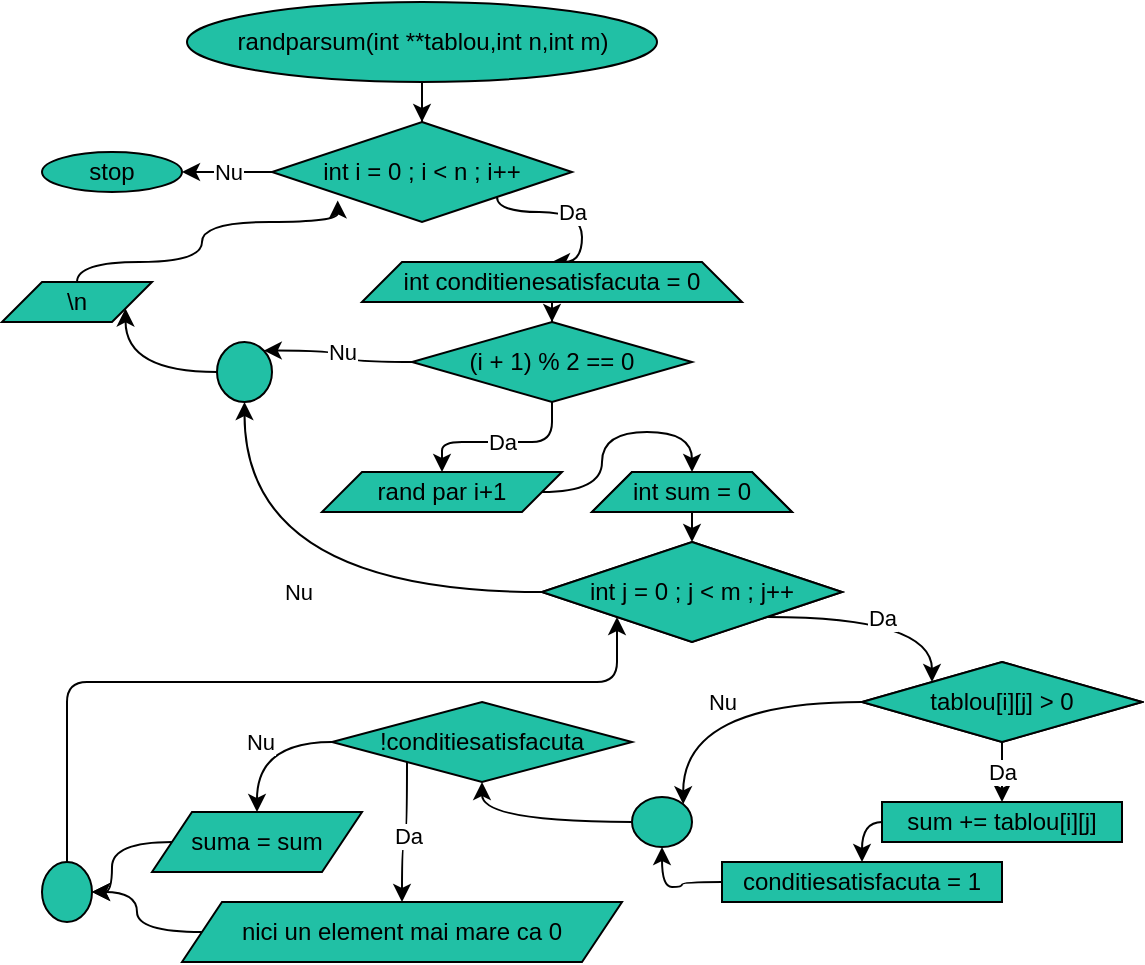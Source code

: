<mxfile version="13.9.5" type="device"><diagram id="4breXcla4eIdZHKZ_L_s" name="Page-1"><mxGraphModel dx="256" dy="163" grid="1" gridSize="10" guides="1" tooltips="1" connect="1" arrows="1" fold="1" page="1" pageScale="1" pageWidth="850" pageHeight="1100" math="0" shadow="0"><root><mxCell id="0"/><mxCell id="1" parent="0"/><mxCell id="xXmsO05kV3XkfY-JTY1G-1" style="edgeStyle=orthogonalEdgeStyle;rounded=0;orthogonalLoop=1;jettySize=auto;html=1;labelBorderColor=none;sketch=0;" parent="1" source="xXmsO05kV3XkfY-JTY1G-2" target="xXmsO05kV3XkfY-JTY1G-6" edge="1"><mxGeometry relative="1" as="geometry"/></mxCell><mxCell id="xXmsO05kV3XkfY-JTY1G-2" value="&lt;font style=&quot;font-size: 12px&quot;&gt;&lt;span style=&quot;font-family: &amp;#34;liberation sans&amp;#34; , sans-serif&quot;&gt;randparsum&lt;/span&gt;(int **tablou,int n,int m)&lt;/font&gt;" style="ellipse;whiteSpace=wrap;html=1;fillColor=#21C0A5;labelBackgroundColor=none;labelBorderColor=none;sketch=0;" parent="1" vertex="1"><mxGeometry x="202.5" y="130" width="235" height="40" as="geometry"/></mxCell><mxCell id="xXmsO05kV3XkfY-JTY1G-3" value="&lt;font style=&quot;&quot;&gt;Nu&lt;/font&gt;" style="edgeStyle=orthogonalEdgeStyle;curved=1;orthogonalLoop=1;jettySize=auto;html=1;entryX=1;entryY=0.5;entryDx=0;entryDy=0;labelBorderColor=none;sketch=0;" parent="1" source="xXmsO05kV3XkfY-JTY1G-6" target="xXmsO05kV3XkfY-JTY1G-14" edge="1"><mxGeometry relative="1" as="geometry"><mxPoint x="220" y="250" as="targetPoint"/></mxGeometry></mxCell><mxCell id="xXmsO05kV3XkfY-JTY1G-31" value="Da" style="edgeStyle=orthogonalEdgeStyle;curved=1;orthogonalLoop=1;jettySize=auto;html=1;exitX=1;exitY=1;exitDx=0;exitDy=0;entryX=0.5;entryY=0;entryDx=0;entryDy=0;labelBorderColor=none;sketch=0;" parent="1" source="xXmsO05kV3XkfY-JTY1G-6" target="xXmsO05kV3XkfY-JTY1G-17" edge="1"><mxGeometry relative="1" as="geometry"><Array as="points"><mxPoint x="357" y="235"/><mxPoint x="400" y="235"/><mxPoint x="400" y="260"/></Array></mxGeometry></mxCell><mxCell id="xXmsO05kV3XkfY-JTY1G-6" value="int i = 0 ; i &amp;lt; n ; i++" style="rhombus;whiteSpace=wrap;html=1;fillColor=#21C0A5;labelBackgroundColor=none;labelBorderColor=none;sketch=0;" parent="1" vertex="1"><mxGeometry x="245" y="190" width="150" height="50" as="geometry"/></mxCell><mxCell id="xXmsO05kV3XkfY-JTY1G-41" value="Da" style="edgeStyle=orthogonalEdgeStyle;curved=1;orthogonalLoop=1;jettySize=auto;html=1;exitX=1;exitY=1;exitDx=0;exitDy=0;entryX=0;entryY=0;entryDx=0;entryDy=0;labelBorderColor=none;sketch=0;" parent="1" source="xXmsO05kV3XkfY-JTY1G-9" target="xXmsO05kV3XkfY-JTY1G-21" edge="1"><mxGeometry relative="1" as="geometry"/></mxCell><mxCell id="zr8uoPZkcxpC_pZD-YKt-13" value="Nu" style="edgeStyle=orthogonalEdgeStyle;curved=1;orthogonalLoop=1;jettySize=auto;html=1;entryX=0.5;entryY=1;entryDx=0;entryDy=0;labelBorderColor=none;sketch=0;" parent="1" source="xXmsO05kV3XkfY-JTY1G-9" target="xXmsO05kV3XkfY-JTY1G-34" edge="1"><mxGeometry relative="1" as="geometry"/></mxCell><mxCell id="xXmsO05kV3XkfY-JTY1G-9" value="int j = 0 ; j &amp;lt; m ; j++" style="rhombus;whiteSpace=wrap;html=1;fillColor=#21C0A5;labelBorderColor=none;sketch=0;" parent="1" vertex="1"><mxGeometry x="380" y="400" width="150" height="50" as="geometry"/></mxCell><mxCell id="xXmsO05kV3XkfY-JTY1G-14" value="stop" style="ellipse;whiteSpace=wrap;html=1;fillColor=#21C0A5;labelBackgroundColor=none;labelBorderColor=none;sketch=0;" parent="1" vertex="1"><mxGeometry x="130" y="205" width="70" height="20" as="geometry"/></mxCell><mxCell id="xXmsO05kV3XkfY-JTY1G-32" style="edgeStyle=orthogonalEdgeStyle;curved=1;orthogonalLoop=1;jettySize=auto;html=1;entryX=0.5;entryY=0;entryDx=0;entryDy=0;labelBorderColor=none;sketch=0;" parent="1" source="xXmsO05kV3XkfY-JTY1G-17" target="xXmsO05kV3XkfY-JTY1G-18" edge="1"><mxGeometry relative="1" as="geometry"/></mxCell><mxCell id="xXmsO05kV3XkfY-JTY1G-17" value="int conditienesatisfacuta = 0" style="shape=trapezoid;perimeter=trapezoidPerimeter;whiteSpace=wrap;html=1;fixedSize=1;fillColor=#21C0A5;labelBackgroundColor=none;labelBorderColor=none;sketch=0;" parent="1" vertex="1"><mxGeometry x="290" y="260" width="190" height="20" as="geometry"/></mxCell><mxCell id="xXmsO05kV3XkfY-JTY1G-35" value="Nu" style="edgeStyle=orthogonalEdgeStyle;curved=1;orthogonalLoop=1;jettySize=auto;html=1;entryX=1;entryY=0;entryDx=0;entryDy=0;labelBorderColor=none;sketch=0;" parent="1" source="xXmsO05kV3XkfY-JTY1G-18" target="xXmsO05kV3XkfY-JTY1G-34" edge="1"><mxGeometry relative="1" as="geometry"/></mxCell><mxCell id="xXmsO05kV3XkfY-JTY1G-38" value="Da" style="edgeStyle=orthogonalEdgeStyle;orthogonalLoop=1;jettySize=auto;html=1;labelBorderColor=none;rounded=1;sketch=0;" parent="1" source="xXmsO05kV3XkfY-JTY1G-18" target="xXmsO05kV3XkfY-JTY1G-19" edge="1"><mxGeometry relative="1" as="geometry"/></mxCell><mxCell id="xXmsO05kV3XkfY-JTY1G-18" value="&lt;span style=&quot;font-family: &amp;quot;liberation sans&amp;quot; , sans-serif&quot;&gt;(i&amp;nbsp;+&amp;nbsp;&lt;/span&gt;&lt;font style=&quot;font-family: &amp;quot;liberation sans&amp;quot; , sans-serif&quot;&gt;1&lt;/font&gt;&lt;span style=&quot;font-family: &amp;quot;liberation sans&amp;quot; , sans-serif&quot;&gt;)&amp;nbsp;%&amp;nbsp;&lt;/span&gt;&lt;font style=&quot;font-family: &amp;quot;liberation sans&amp;quot; , sans-serif&quot;&gt;2&lt;/font&gt;&lt;span style=&quot;font-family: &amp;quot;liberation sans&amp;quot; , sans-serif&quot;&gt;&amp;nbsp;==&amp;nbsp;&lt;/span&gt;&lt;font style=&quot;font-family: &amp;quot;liberation sans&amp;quot; , sans-serif&quot;&gt;0&lt;/font&gt;" style="rhombus;whiteSpace=wrap;html=1;fillColor=#21C0A5;labelBackgroundColor=none;labelBorderColor=none;sketch=0;" parent="1" vertex="1"><mxGeometry x="315" y="290" width="140" height="40" as="geometry"/></mxCell><mxCell id="xXmsO05kV3XkfY-JTY1G-39" style="edgeStyle=orthogonalEdgeStyle;curved=1;orthogonalLoop=1;jettySize=auto;html=1;entryX=0.5;entryY=0;entryDx=0;entryDy=0;labelBorderColor=none;sketch=0;" parent="1" source="xXmsO05kV3XkfY-JTY1G-19" target="xXmsO05kV3XkfY-JTY1G-20" edge="1"><mxGeometry relative="1" as="geometry"/></mxCell><mxCell id="xXmsO05kV3XkfY-JTY1G-19" value="rand par i+1" style="shape=parallelogram;perimeter=parallelogramPerimeter;whiteSpace=wrap;html=1;fixedSize=1;fillColor=#21C0A5;labelBorderColor=none;sketch=0;" parent="1" vertex="1"><mxGeometry x="270" y="365" width="120" height="20" as="geometry"/></mxCell><mxCell id="xXmsO05kV3XkfY-JTY1G-40" style="edgeStyle=orthogonalEdgeStyle;curved=1;orthogonalLoop=1;jettySize=auto;html=1;labelBorderColor=none;sketch=0;" parent="1" source="xXmsO05kV3XkfY-JTY1G-20" target="xXmsO05kV3XkfY-JTY1G-9" edge="1"><mxGeometry relative="1" as="geometry"/></mxCell><mxCell id="xXmsO05kV3XkfY-JTY1G-20" value="int sum = 0" style="shape=trapezoid;perimeter=trapezoidPerimeter;whiteSpace=wrap;html=1;fixedSize=1;fillColor=#21C0A5;labelBorderColor=none;sketch=0;" parent="1" vertex="1"><mxGeometry x="405" y="365" width="100" height="20" as="geometry"/></mxCell><mxCell id="xXmsO05kV3XkfY-JTY1G-42" value="Da" style="edgeStyle=orthogonalEdgeStyle;curved=1;orthogonalLoop=1;jettySize=auto;html=1;entryX=0.5;entryY=0;entryDx=0;entryDy=0;labelBorderColor=none;sketch=0;" parent="1" source="xXmsO05kV3XkfY-JTY1G-21" target="xXmsO05kV3XkfY-JTY1G-22" edge="1"><mxGeometry relative="1" as="geometry"/></mxCell><mxCell id="zr8uoPZkcxpC_pZD-YKt-4" value="Nu" style="edgeStyle=orthogonalEdgeStyle;curved=1;orthogonalLoop=1;jettySize=auto;html=1;entryX=1;entryY=0;entryDx=0;entryDy=0;labelBorderColor=none;sketch=0;" parent="1" source="xXmsO05kV3XkfY-JTY1G-21" target="zr8uoPZkcxpC_pZD-YKt-2" edge="1"><mxGeometry relative="1" as="geometry"/></mxCell><mxCell id="xXmsO05kV3XkfY-JTY1G-21" value="&lt;font face=&quot;liberation sans, sans-serif&quot;&gt;tablou[i][j] &amp;gt; 0&lt;/font&gt;" style="rhombus;whiteSpace=wrap;html=1;fillColor=#21C0A5;labelBorderColor=none;sketch=0;" parent="1" vertex="1"><mxGeometry x="540" y="460" width="140" height="40" as="geometry"/></mxCell><mxCell id="xXmsO05kV3XkfY-JTY1G-43" style="edgeStyle=orthogonalEdgeStyle;curved=1;orthogonalLoop=1;jettySize=auto;html=1;exitX=0;exitY=0.5;exitDx=0;exitDy=0;entryX=0.5;entryY=0;entryDx=0;entryDy=0;labelBorderColor=none;sketch=0;" parent="1" source="xXmsO05kV3XkfY-JTY1G-22" target="xXmsO05kV3XkfY-JTY1G-23" edge="1"><mxGeometry relative="1" as="geometry"/></mxCell><mxCell id="xXmsO05kV3XkfY-JTY1G-22" value="sum += tablou[i][j]" style="rounded=0;whiteSpace=wrap;html=1;fillColor=#21C0A5;labelBorderColor=none;sketch=0;" parent="1" vertex="1"><mxGeometry x="550" y="530" width="120" height="20" as="geometry"/></mxCell><mxCell id="zr8uoPZkcxpC_pZD-YKt-5" style="edgeStyle=orthogonalEdgeStyle;curved=1;orthogonalLoop=1;jettySize=auto;html=1;labelBorderColor=none;sketch=0;" parent="1" source="xXmsO05kV3XkfY-JTY1G-23" target="zr8uoPZkcxpC_pZD-YKt-2" edge="1"><mxGeometry relative="1" as="geometry"/></mxCell><mxCell id="xXmsO05kV3XkfY-JTY1G-23" value="conditiesatisfacuta = 1" style="rounded=0;whiteSpace=wrap;html=1;fillColor=#21C0A5;labelBorderColor=none;sketch=0;" parent="1" vertex="1"><mxGeometry x="470" y="560" width="140" height="20" as="geometry"/></mxCell><mxCell id="zr8uoPZkcxpC_pZD-YKt-7" value="Da" style="edgeStyle=orthogonalEdgeStyle;curved=1;orthogonalLoop=1;jettySize=auto;html=1;exitX=0;exitY=1;exitDx=0;exitDy=0;entryX=0.5;entryY=0;entryDx=0;entryDy=0;labelBorderColor=none;sketch=0;" parent="1" source="xXmsO05kV3XkfY-JTY1G-24" target="xXmsO05kV3XkfY-JTY1G-25" edge="1"><mxGeometry relative="1" as="geometry"/></mxCell><mxCell id="zr8uoPZkcxpC_pZD-YKt-17" value="Nu" style="edgeStyle=orthogonalEdgeStyle;curved=1;orthogonalLoop=1;jettySize=auto;html=1;exitX=0;exitY=0.5;exitDx=0;exitDy=0;entryX=0.5;entryY=0;entryDx=0;entryDy=0;labelBorderColor=none;sketch=0;" parent="1" source="xXmsO05kV3XkfY-JTY1G-24" target="xXmsO05kV3XkfY-JTY1G-26" edge="1"><mxGeometry relative="1" as="geometry"/></mxCell><mxCell id="xXmsO05kV3XkfY-JTY1G-24" value="&lt;font face=&quot;liberation sans, sans-serif&quot;&gt;!conditiesatisfacuta&lt;/font&gt;" style="rhombus;whiteSpace=wrap;html=1;fillColor=#21C0A5;labelBorderColor=none;sketch=0;" parent="1" vertex="1"><mxGeometry x="275" y="480" width="150" height="40" as="geometry"/></mxCell><mxCell id="zr8uoPZkcxpC_pZD-YKt-10" style="edgeStyle=orthogonalEdgeStyle;curved=1;orthogonalLoop=1;jettySize=auto;html=1;entryX=1;entryY=0.5;entryDx=0;entryDy=0;labelBorderColor=none;sketch=0;" parent="1" source="xXmsO05kV3XkfY-JTY1G-25" target="zr8uoPZkcxpC_pZD-YKt-9" edge="1"><mxGeometry relative="1" as="geometry"/></mxCell><mxCell id="xXmsO05kV3XkfY-JTY1G-25" value="nici un element mai mare ca 0" style="shape=parallelogram;perimeter=parallelogramPerimeter;whiteSpace=wrap;html=1;fixedSize=1;fillColor=#21C0A5;labelBorderColor=none;sketch=0;" parent="1" vertex="1"><mxGeometry x="200" y="580" width="220" height="30" as="geometry"/></mxCell><mxCell id="zr8uoPZkcxpC_pZD-YKt-18" style="edgeStyle=orthogonalEdgeStyle;curved=1;orthogonalLoop=1;jettySize=auto;html=1;entryX=1;entryY=0.5;entryDx=0;entryDy=0;labelBorderColor=none;sketch=0;" parent="1" source="xXmsO05kV3XkfY-JTY1G-26" target="zr8uoPZkcxpC_pZD-YKt-9" edge="1"><mxGeometry relative="1" as="geometry"/></mxCell><mxCell id="xXmsO05kV3XkfY-JTY1G-26" value="suma = sum" style="shape=parallelogram;perimeter=parallelogramPerimeter;whiteSpace=wrap;html=1;fixedSize=1;fillColor=#21C0A5;labelBorderColor=none;sketch=0;" parent="1" vertex="1"><mxGeometry x="185" y="535" width="105" height="30" as="geometry"/></mxCell><mxCell id="xXmsO05kV3XkfY-JTY1G-37" style="edgeStyle=orthogonalEdgeStyle;curved=1;orthogonalLoop=1;jettySize=auto;html=1;entryX=0.219;entryY=0.784;entryDx=0;entryDy=0;entryPerimeter=0;labelBorderColor=none;sketch=0;" parent="1" source="xXmsO05kV3XkfY-JTY1G-27" target="xXmsO05kV3XkfY-JTY1G-6" edge="1"><mxGeometry relative="1" as="geometry"><Array as="points"><mxPoint x="147" y="260"/><mxPoint x="210" y="260"/><mxPoint x="210" y="240"/><mxPoint x="278" y="240"/></Array></mxGeometry></mxCell><mxCell id="xXmsO05kV3XkfY-JTY1G-27" value="\n" style="shape=parallelogram;perimeter=parallelogramPerimeter;whiteSpace=wrap;html=1;fixedSize=1;fillColor=#21C0A5;labelBackgroundColor=none;labelBorderColor=none;sketch=0;" parent="1" vertex="1"><mxGeometry x="110" y="270" width="75" height="20" as="geometry"/></mxCell><mxCell id="xXmsO05kV3XkfY-JTY1G-36" style="edgeStyle=orthogonalEdgeStyle;curved=1;orthogonalLoop=1;jettySize=auto;html=1;entryX=1;entryY=0.75;entryDx=0;entryDy=0;labelBorderColor=none;sketch=0;" parent="1" source="xXmsO05kV3XkfY-JTY1G-34" target="xXmsO05kV3XkfY-JTY1G-27" edge="1"><mxGeometry relative="1" as="geometry"/></mxCell><mxCell id="xXmsO05kV3XkfY-JTY1G-34" value="" style="ellipse;whiteSpace=wrap;html=1;fillColor=#21C0A5;labelBorderColor=none;sketch=0;" parent="1" vertex="1"><mxGeometry x="217.5" y="300" width="27.5" height="30" as="geometry"/></mxCell><mxCell id="zr8uoPZkcxpC_pZD-YKt-6" style="edgeStyle=orthogonalEdgeStyle;curved=1;orthogonalLoop=1;jettySize=auto;html=1;entryX=0.5;entryY=1;entryDx=0;entryDy=0;exitX=0;exitY=0.5;exitDx=0;exitDy=0;labelBorderColor=none;sketch=0;" parent="1" source="zr8uoPZkcxpC_pZD-YKt-2" target="xXmsO05kV3XkfY-JTY1G-24" edge="1"><mxGeometry relative="1" as="geometry"/></mxCell><mxCell id="zr8uoPZkcxpC_pZD-YKt-2" value="" style="ellipse;whiteSpace=wrap;html=1;fillColor=#21C0A5;labelBorderColor=none;sketch=0;" parent="1" vertex="1"><mxGeometry x="425" y="527.5" width="30" height="25" as="geometry"/></mxCell><mxCell id="zr8uoPZkcxpC_pZD-YKt-16" style="edgeStyle=orthogonalEdgeStyle;orthogonalLoop=1;jettySize=auto;html=1;entryX=0;entryY=1;entryDx=0;entryDy=0;labelBorderColor=none;sketch=0;exitX=0.5;exitY=0;exitDx=0;exitDy=0;rounded=1;" parent="1" source="zr8uoPZkcxpC_pZD-YKt-9" target="xXmsO05kV3XkfY-JTY1G-9" edge="1"><mxGeometry relative="1" as="geometry"><Array as="points"><mxPoint x="142" y="470"/><mxPoint x="418" y="470"/></Array></mxGeometry></mxCell><mxCell id="zr8uoPZkcxpC_pZD-YKt-9" value="" style="ellipse;whiteSpace=wrap;html=1;fillColor=#21C0A5;labelBorderColor=none;sketch=0;" parent="1" vertex="1"><mxGeometry x="130" y="560" width="25" height="30" as="geometry"/></mxCell><mxCell id="zr8uoPZkcxpC_pZD-YKt-14" style="edgeStyle=orthogonalEdgeStyle;curved=1;orthogonalLoop=1;jettySize=auto;html=1;exitX=0.5;exitY=1;exitDx=0;exitDy=0;labelBorderColor=none;sketch=0;" parent="1" source="xXmsO05kV3XkfY-JTY1G-20" target="xXmsO05kV3XkfY-JTY1G-20" edge="1"><mxGeometry relative="1" as="geometry"/></mxCell><mxCell id="zr8uoPZkcxpC_pZD-YKt-15" style="edgeStyle=orthogonalEdgeStyle;curved=1;orthogonalLoop=1;jettySize=auto;html=1;exitX=0.5;exitY=1;exitDx=0;exitDy=0;labelBorderColor=none;sketch=0;" parent="1" source="xXmsO05kV3XkfY-JTY1G-23" target="xXmsO05kV3XkfY-JTY1G-23" edge="1"><mxGeometry relative="1" as="geometry"/></mxCell><mxCell id="zr8uoPZkcxpC_pZD-YKt-22" value="conditiesatisfacuta = 1" style="rounded=0;whiteSpace=wrap;html=1;fillColor=#21C0A5;labelBackgroundColor=none;labelBorderColor=none;sketch=0;" parent="1" vertex="1"><mxGeometry x="470" y="560" width="140" height="20" as="geometry"/></mxCell><mxCell id="zr8uoPZkcxpC_pZD-YKt-23" value="sum += tablou[i][j]" style="rounded=0;whiteSpace=wrap;html=1;fillColor=#21C0A5;labelBackgroundColor=none;labelBorderColor=none;sketch=0;" parent="1" vertex="1"><mxGeometry x="550" y="530" width="120" height="20" as="geometry"/></mxCell><mxCell id="zr8uoPZkcxpC_pZD-YKt-24" value="&lt;font face=&quot;liberation sans, sans-serif&quot;&gt;tablou[i][j] &amp;gt; 0&lt;/font&gt;" style="rhombus;whiteSpace=wrap;html=1;fillColor=#21C0A5;labelBackgroundColor=none;labelBorderColor=none;sketch=0;" parent="1" vertex="1"><mxGeometry x="540" y="460" width="140" height="40" as="geometry"/></mxCell><mxCell id="zr8uoPZkcxpC_pZD-YKt-25" value="int j = 0 ; j &amp;lt; m ; j++" style="rhombus;whiteSpace=wrap;html=1;fillColor=#21C0A5;labelBackgroundColor=none;labelBorderColor=none;sketch=0;" parent="1" vertex="1"><mxGeometry x="380" y="400" width="150" height="50" as="geometry"/></mxCell><mxCell id="zr8uoPZkcxpC_pZD-YKt-26" value="int sum = 0" style="shape=trapezoid;perimeter=trapezoidPerimeter;whiteSpace=wrap;html=1;fixedSize=1;fillColor=#21C0A5;labelBackgroundColor=none;labelBorderColor=none;sketch=0;" parent="1" vertex="1"><mxGeometry x="405" y="365" width="100" height="20" as="geometry"/></mxCell></root></mxGraphModel></diagram></mxfile>